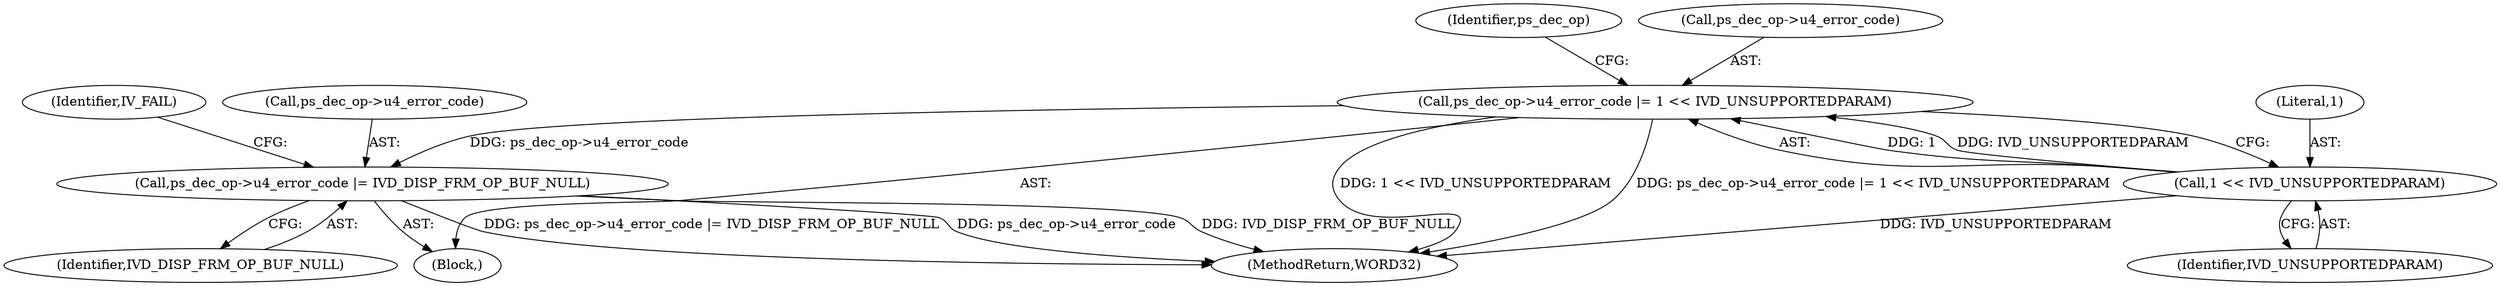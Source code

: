digraph "0_Android_7554755536019e439433c515eeb44e701fb3bfb2@pointer" {
"1000423" [label="(Call,ps_dec_op->u4_error_code |= IVD_DISP_FRM_OP_BUF_NULL)"];
"1000416" [label="(Call,ps_dec_op->u4_error_code |= 1 << IVD_UNSUPPORTEDPARAM)"];
"1000420" [label="(Call,1 << IVD_UNSUPPORTEDPARAM)"];
"1000425" [label="(Identifier,ps_dec_op)"];
"1000415" [label="(Block,)"];
"1000422" [label="(Identifier,IVD_UNSUPPORTEDPARAM)"];
"1000429" [label="(Identifier,IV_FAIL)"];
"1000416" [label="(Call,ps_dec_op->u4_error_code |= 1 << IVD_UNSUPPORTEDPARAM)"];
"1002129" [label="(MethodReturn,WORD32)"];
"1000427" [label="(Identifier,IVD_DISP_FRM_OP_BUF_NULL)"];
"1000420" [label="(Call,1 << IVD_UNSUPPORTEDPARAM)"];
"1000423" [label="(Call,ps_dec_op->u4_error_code |= IVD_DISP_FRM_OP_BUF_NULL)"];
"1000424" [label="(Call,ps_dec_op->u4_error_code)"];
"1000417" [label="(Call,ps_dec_op->u4_error_code)"];
"1000421" [label="(Literal,1)"];
"1000423" -> "1000415"  [label="AST: "];
"1000423" -> "1000427"  [label="CFG: "];
"1000424" -> "1000423"  [label="AST: "];
"1000427" -> "1000423"  [label="AST: "];
"1000429" -> "1000423"  [label="CFG: "];
"1000423" -> "1002129"  [label="DDG: IVD_DISP_FRM_OP_BUF_NULL"];
"1000423" -> "1002129"  [label="DDG: ps_dec_op->u4_error_code |= IVD_DISP_FRM_OP_BUF_NULL"];
"1000423" -> "1002129"  [label="DDG: ps_dec_op->u4_error_code"];
"1000416" -> "1000423"  [label="DDG: ps_dec_op->u4_error_code"];
"1000416" -> "1000415"  [label="AST: "];
"1000416" -> "1000420"  [label="CFG: "];
"1000417" -> "1000416"  [label="AST: "];
"1000420" -> "1000416"  [label="AST: "];
"1000425" -> "1000416"  [label="CFG: "];
"1000416" -> "1002129"  [label="DDG: 1 << IVD_UNSUPPORTEDPARAM"];
"1000416" -> "1002129"  [label="DDG: ps_dec_op->u4_error_code |= 1 << IVD_UNSUPPORTEDPARAM"];
"1000420" -> "1000416"  [label="DDG: 1"];
"1000420" -> "1000416"  [label="DDG: IVD_UNSUPPORTEDPARAM"];
"1000420" -> "1000422"  [label="CFG: "];
"1000421" -> "1000420"  [label="AST: "];
"1000422" -> "1000420"  [label="AST: "];
"1000420" -> "1002129"  [label="DDG: IVD_UNSUPPORTEDPARAM"];
}
